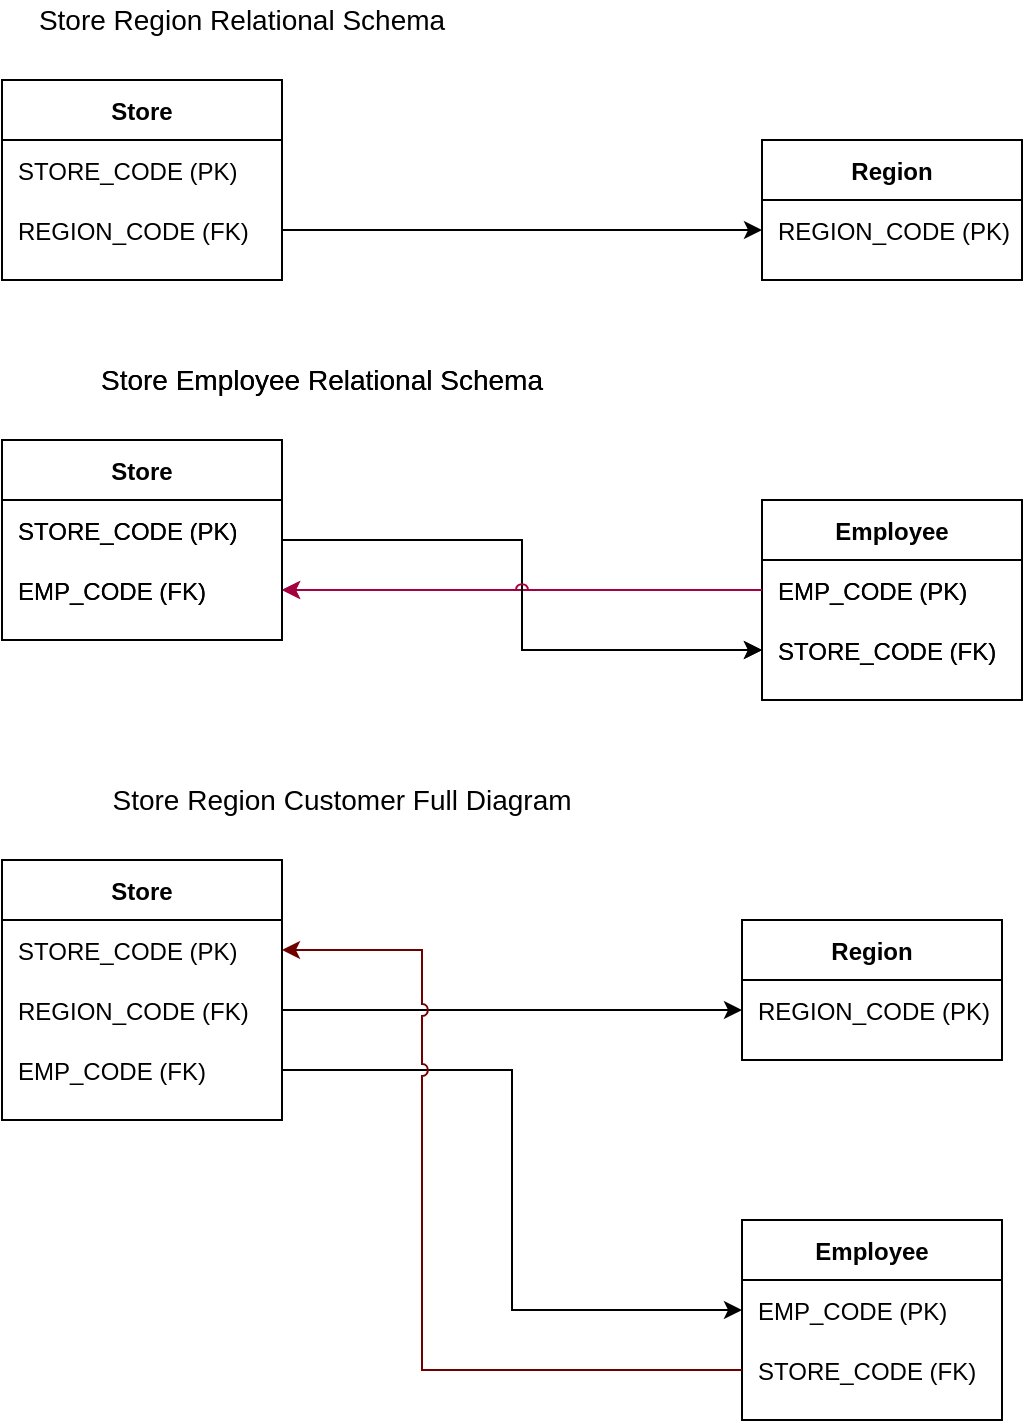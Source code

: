 <mxfile version="13.10.0" type="github">
  <diagram id="R2lEEEUBdFMjLlhIrx00" name="Page-1">
    <mxGraphModel dx="1185" dy="636" grid="1" gridSize="10" guides="1" tooltips="1" connect="1" arrows="1" fold="1" page="1" pageScale="1" pageWidth="850" pageHeight="1100" math="0" shadow="0" extFonts="Permanent Marker^https://fonts.googleapis.com/css?family=Permanent+Marker">
      <root>
        <mxCell id="0" />
        <mxCell id="1" parent="0" />
        <mxCell id="C-vyLk0tnHw3VtMMgP7b-23" value="Store" style="shape=table;startSize=30;container=1;collapsible=1;childLayout=tableLayout;fixedRows=1;rowLines=0;fontStyle=1;align=center;resizeLast=1;" parent="1" vertex="1">
          <mxGeometry x="10" y="60" width="140" height="100" as="geometry" />
        </mxCell>
        <mxCell id="C-vyLk0tnHw3VtMMgP7b-27" value="" style="shape=partialRectangle;collapsible=0;dropTarget=0;pointerEvents=0;fillColor=none;points=[[0,0.5],[1,0.5]];portConstraint=eastwest;top=0;left=0;right=0;bottom=0;" parent="C-vyLk0tnHw3VtMMgP7b-23" vertex="1">
          <mxGeometry y="30" width="140" height="30" as="geometry" />
        </mxCell>
        <mxCell id="C-vyLk0tnHw3VtMMgP7b-29" value="STORE_CODE (PK)" style="shape=partialRectangle;overflow=hidden;connectable=0;fillColor=none;top=0;left=0;bottom=0;right=0;align=left;spacingLeft=6;" parent="C-vyLk0tnHw3VtMMgP7b-27" vertex="1">
          <mxGeometry width="140" height="30" as="geometry" />
        </mxCell>
        <mxCell id="g9_w8w9tPlThV2ScWlcl-8" style="shape=partialRectangle;collapsible=0;dropTarget=0;pointerEvents=0;fillColor=none;points=[[0,0.5],[1,0.5]];portConstraint=eastwest;top=0;left=0;right=0;bottom=0;" vertex="1" parent="C-vyLk0tnHw3VtMMgP7b-23">
          <mxGeometry y="60" width="140" height="30" as="geometry" />
        </mxCell>
        <mxCell id="g9_w8w9tPlThV2ScWlcl-9" value="REGION_CODE (FK)" style="shape=partialRectangle;overflow=hidden;connectable=0;fillColor=none;top=0;left=0;bottom=0;right=0;align=left;spacingLeft=6;" vertex="1" parent="g9_w8w9tPlThV2ScWlcl-8">
          <mxGeometry width="140" height="30" as="geometry" />
        </mxCell>
        <mxCell id="g9_w8w9tPlThV2ScWlcl-1" value="Region" style="shape=table;startSize=30;container=1;collapsible=1;childLayout=tableLayout;fixedRows=1;rowLines=0;fontStyle=1;align=center;resizeLast=1;" vertex="1" parent="1">
          <mxGeometry x="390" y="90" width="130" height="70" as="geometry" />
        </mxCell>
        <mxCell id="g9_w8w9tPlThV2ScWlcl-2" value="" style="shape=partialRectangle;collapsible=0;dropTarget=0;pointerEvents=0;fillColor=none;points=[[0,0.5],[1,0.5]];portConstraint=eastwest;top=0;left=0;right=0;bottom=0;" vertex="1" parent="g9_w8w9tPlThV2ScWlcl-1">
          <mxGeometry y="30" width="130" height="30" as="geometry" />
        </mxCell>
        <mxCell id="g9_w8w9tPlThV2ScWlcl-3" value="REGION_CODE (PK)" style="shape=partialRectangle;overflow=hidden;connectable=0;fillColor=none;top=0;left=0;bottom=0;right=0;align=left;spacingLeft=6;" vertex="1" parent="g9_w8w9tPlThV2ScWlcl-2">
          <mxGeometry width="130" height="30" as="geometry" />
        </mxCell>
        <mxCell id="g9_w8w9tPlThV2ScWlcl-17" style="edgeStyle=orthogonalEdgeStyle;rounded=0;orthogonalLoop=1;jettySize=auto;html=1;entryX=0;entryY=0.5;entryDx=0;entryDy=0;" edge="1" parent="1" source="g9_w8w9tPlThV2ScWlcl-8" target="g9_w8w9tPlThV2ScWlcl-2">
          <mxGeometry relative="1" as="geometry" />
        </mxCell>
        <mxCell id="g9_w8w9tPlThV2ScWlcl-18" value="Store Region Relational Schema" style="text;html=1;strokeColor=none;fillColor=none;align=center;verticalAlign=middle;whiteSpace=wrap;rounded=0;fontSize=14;" vertex="1" parent="1">
          <mxGeometry x="20" y="20" width="220" height="20" as="geometry" />
        </mxCell>
        <mxCell id="g9_w8w9tPlThV2ScWlcl-31" style="edgeStyle=orthogonalEdgeStyle;rounded=0;orthogonalLoop=1;jettySize=auto;html=1;fontSize=14;" edge="1" parent="1" source="g9_w8w9tPlThV2ScWlcl-19" target="g9_w8w9tPlThV2ScWlcl-29">
          <mxGeometry relative="1" as="geometry">
            <mxPoint x="330" y="280.0" as="targetPoint" />
          </mxGeometry>
        </mxCell>
        <mxCell id="g9_w8w9tPlThV2ScWlcl-19" value="Store" style="shape=table;startSize=30;container=1;collapsible=1;childLayout=tableLayout;fixedRows=1;rowLines=0;fontStyle=1;align=center;resizeLast=1;" vertex="1" parent="1">
          <mxGeometry x="10" y="240" width="140" height="100" as="geometry" />
        </mxCell>
        <mxCell id="g9_w8w9tPlThV2ScWlcl-20" value="" style="shape=partialRectangle;collapsible=0;dropTarget=0;pointerEvents=0;fillColor=none;points=[[0,0.5],[1,0.5]];portConstraint=eastwest;top=0;left=0;right=0;bottom=0;" vertex="1" parent="g9_w8w9tPlThV2ScWlcl-19">
          <mxGeometry y="30" width="140" height="30" as="geometry" />
        </mxCell>
        <mxCell id="g9_w8w9tPlThV2ScWlcl-21" value="STORE_CODE (PK)" style="shape=partialRectangle;overflow=hidden;connectable=0;fillColor=none;top=0;left=0;bottom=0;right=0;align=left;spacingLeft=6;" vertex="1" parent="g9_w8w9tPlThV2ScWlcl-20">
          <mxGeometry width="140" height="30" as="geometry" />
        </mxCell>
        <mxCell id="g9_w8w9tPlThV2ScWlcl-22" style="shape=partialRectangle;collapsible=0;dropTarget=0;pointerEvents=0;fillColor=none;points=[[0,0.5],[1,0.5]];portConstraint=eastwest;top=0;left=0;right=0;bottom=0;" vertex="1" parent="g9_w8w9tPlThV2ScWlcl-19">
          <mxGeometry y="60" width="140" height="30" as="geometry" />
        </mxCell>
        <mxCell id="g9_w8w9tPlThV2ScWlcl-23" value="EMP_CODE (FK)" style="shape=partialRectangle;overflow=hidden;connectable=0;fillColor=none;top=0;left=0;bottom=0;right=0;align=left;spacingLeft=6;" vertex="1" parent="g9_w8w9tPlThV2ScWlcl-22">
          <mxGeometry width="140" height="30" as="geometry" />
        </mxCell>
        <mxCell id="g9_w8w9tPlThV2ScWlcl-24" value="Employee" style="shape=table;startSize=30;container=1;collapsible=1;childLayout=tableLayout;fixedRows=1;rowLines=0;fontStyle=1;align=center;resizeLast=1;" vertex="1" parent="1">
          <mxGeometry x="390" y="270" width="130" height="100" as="geometry" />
        </mxCell>
        <mxCell id="g9_w8w9tPlThV2ScWlcl-25" value="" style="shape=partialRectangle;collapsible=0;dropTarget=0;pointerEvents=0;fillColor=none;points=[[0,0.5],[1,0.5]];portConstraint=eastwest;top=0;left=0;right=0;bottom=0;" vertex="1" parent="g9_w8w9tPlThV2ScWlcl-24">
          <mxGeometry y="30" width="130" height="30" as="geometry" />
        </mxCell>
        <mxCell id="g9_w8w9tPlThV2ScWlcl-26" value="EMP_CODE (PK)" style="shape=partialRectangle;overflow=hidden;connectable=0;fillColor=none;top=0;left=0;bottom=0;right=0;align=left;spacingLeft=6;" vertex="1" parent="g9_w8w9tPlThV2ScWlcl-25">
          <mxGeometry width="130" height="30" as="geometry" />
        </mxCell>
        <mxCell id="g9_w8w9tPlThV2ScWlcl-29" style="shape=partialRectangle;collapsible=0;dropTarget=0;pointerEvents=0;fillColor=none;points=[[0,0.5],[1,0.5]];portConstraint=eastwest;top=0;left=0;right=0;bottom=0;" vertex="1" parent="g9_w8w9tPlThV2ScWlcl-24">
          <mxGeometry y="60" width="130" height="30" as="geometry" />
        </mxCell>
        <mxCell id="g9_w8w9tPlThV2ScWlcl-30" value="STORE_CODE (FK)" style="shape=partialRectangle;overflow=hidden;connectable=0;fillColor=none;top=0;left=0;bottom=0;right=0;align=left;spacingLeft=6;" vertex="1" parent="g9_w8w9tPlThV2ScWlcl-29">
          <mxGeometry width="130" height="30" as="geometry" />
        </mxCell>
        <mxCell id="g9_w8w9tPlThV2ScWlcl-28" value="Store Employee Relational Schema" style="text;html=1;strokeColor=none;fillColor=none;align=center;verticalAlign=middle;whiteSpace=wrap;rounded=0;fontSize=14;" vertex="1" parent="1">
          <mxGeometry x="20" y="200" width="300" height="20" as="geometry" />
        </mxCell>
        <mxCell id="g9_w8w9tPlThV2ScWlcl-32" style="edgeStyle=orthogonalEdgeStyle;rounded=0;orthogonalLoop=1;jettySize=auto;html=1;entryX=1;entryY=0.5;entryDx=0;entryDy=0;fontSize=14;fillColor=#d80073;strokeColor=#A50040;" edge="1" parent="1" source="g9_w8w9tPlThV2ScWlcl-25" target="g9_w8w9tPlThV2ScWlcl-22">
          <mxGeometry relative="1" as="geometry" />
        </mxCell>
        <mxCell id="g9_w8w9tPlThV2ScWlcl-33" style="edgeStyle=orthogonalEdgeStyle;rounded=0;orthogonalLoop=1;jettySize=auto;html=1;fontSize=14;" edge="1" parent="1" source="g9_w8w9tPlThV2ScWlcl-34" target="g9_w8w9tPlThV2ScWlcl-42">
          <mxGeometry relative="1" as="geometry">
            <mxPoint x="330" y="280.0" as="targetPoint" />
          </mxGeometry>
        </mxCell>
        <mxCell id="g9_w8w9tPlThV2ScWlcl-34" value="Store" style="shape=table;startSize=30;container=1;collapsible=1;childLayout=tableLayout;fixedRows=1;rowLines=0;fontStyle=1;align=center;resizeLast=1;" vertex="1" parent="1">
          <mxGeometry x="10" y="240" width="140" height="100" as="geometry" />
        </mxCell>
        <mxCell id="g9_w8w9tPlThV2ScWlcl-35" value="" style="shape=partialRectangle;collapsible=0;dropTarget=0;pointerEvents=0;fillColor=none;points=[[0,0.5],[1,0.5]];portConstraint=eastwest;top=0;left=0;right=0;bottom=0;" vertex="1" parent="g9_w8w9tPlThV2ScWlcl-34">
          <mxGeometry y="30" width="140" height="30" as="geometry" />
        </mxCell>
        <mxCell id="g9_w8w9tPlThV2ScWlcl-36" value="STORE_CODE (PK)" style="shape=partialRectangle;overflow=hidden;connectable=0;fillColor=none;top=0;left=0;bottom=0;right=0;align=left;spacingLeft=6;" vertex="1" parent="g9_w8w9tPlThV2ScWlcl-35">
          <mxGeometry width="140" height="30" as="geometry" />
        </mxCell>
        <mxCell id="g9_w8w9tPlThV2ScWlcl-37" style="shape=partialRectangle;collapsible=0;dropTarget=0;pointerEvents=0;fillColor=none;points=[[0,0.5],[1,0.5]];portConstraint=eastwest;top=0;left=0;right=0;bottom=0;" vertex="1" parent="g9_w8w9tPlThV2ScWlcl-34">
          <mxGeometry y="60" width="140" height="30" as="geometry" />
        </mxCell>
        <mxCell id="g9_w8w9tPlThV2ScWlcl-38" value="EMP_CODE (FK)" style="shape=partialRectangle;overflow=hidden;connectable=0;fillColor=none;top=0;left=0;bottom=0;right=0;align=left;spacingLeft=6;" vertex="1" parent="g9_w8w9tPlThV2ScWlcl-37">
          <mxGeometry width="140" height="30" as="geometry" />
        </mxCell>
        <mxCell id="g9_w8w9tPlThV2ScWlcl-39" value="Employee" style="shape=table;startSize=30;container=1;collapsible=1;childLayout=tableLayout;fixedRows=1;rowLines=0;fontStyle=1;align=center;resizeLast=1;" vertex="1" parent="1">
          <mxGeometry x="390" y="270" width="130" height="100" as="geometry" />
        </mxCell>
        <mxCell id="g9_w8w9tPlThV2ScWlcl-40" value="" style="shape=partialRectangle;collapsible=0;dropTarget=0;pointerEvents=0;fillColor=none;points=[[0,0.5],[1,0.5]];portConstraint=eastwest;top=0;left=0;right=0;bottom=0;" vertex="1" parent="g9_w8w9tPlThV2ScWlcl-39">
          <mxGeometry y="30" width="130" height="30" as="geometry" />
        </mxCell>
        <mxCell id="g9_w8w9tPlThV2ScWlcl-41" value="EMP_CODE (PK)" style="shape=partialRectangle;overflow=hidden;connectable=0;fillColor=none;top=0;left=0;bottom=0;right=0;align=left;spacingLeft=6;" vertex="1" parent="g9_w8w9tPlThV2ScWlcl-40">
          <mxGeometry width="130" height="30" as="geometry" />
        </mxCell>
        <mxCell id="g9_w8w9tPlThV2ScWlcl-42" style="shape=partialRectangle;collapsible=0;dropTarget=0;pointerEvents=0;fillColor=none;points=[[0,0.5],[1,0.5]];portConstraint=eastwest;top=0;left=0;right=0;bottom=0;" vertex="1" parent="g9_w8w9tPlThV2ScWlcl-39">
          <mxGeometry y="60" width="130" height="30" as="geometry" />
        </mxCell>
        <mxCell id="g9_w8w9tPlThV2ScWlcl-43" value="STORE_CODE (FK)" style="shape=partialRectangle;overflow=hidden;connectable=0;fillColor=none;top=0;left=0;bottom=0;right=0;align=left;spacingLeft=6;" vertex="1" parent="g9_w8w9tPlThV2ScWlcl-42">
          <mxGeometry width="130" height="30" as="geometry" />
        </mxCell>
        <mxCell id="g9_w8w9tPlThV2ScWlcl-44" value="Store Employee Relational Schema" style="text;html=1;strokeColor=none;fillColor=none;align=center;verticalAlign=middle;whiteSpace=wrap;rounded=0;fontSize=14;" vertex="1" parent="1">
          <mxGeometry x="20" y="200" width="300" height="20" as="geometry" />
        </mxCell>
        <mxCell id="g9_w8w9tPlThV2ScWlcl-45" style="edgeStyle=orthogonalEdgeStyle;rounded=0;orthogonalLoop=1;jettySize=auto;html=1;entryX=1;entryY=0.5;entryDx=0;entryDy=0;fontSize=14;fillColor=#d80073;strokeColor=#A50040;jumpStyle=arc;" edge="1" parent="1" source="g9_w8w9tPlThV2ScWlcl-40" target="g9_w8w9tPlThV2ScWlcl-37">
          <mxGeometry relative="1" as="geometry" />
        </mxCell>
        <mxCell id="g9_w8w9tPlThV2ScWlcl-46" value="Store" style="shape=table;startSize=30;container=1;collapsible=1;childLayout=tableLayout;fixedRows=1;rowLines=0;fontStyle=1;align=center;resizeLast=1;" vertex="1" parent="1">
          <mxGeometry x="10" y="450" width="140" height="130" as="geometry" />
        </mxCell>
        <mxCell id="g9_w8w9tPlThV2ScWlcl-47" value="" style="shape=partialRectangle;collapsible=0;dropTarget=0;pointerEvents=0;fillColor=none;points=[[0,0.5],[1,0.5]];portConstraint=eastwest;top=0;left=0;right=0;bottom=0;" vertex="1" parent="g9_w8w9tPlThV2ScWlcl-46">
          <mxGeometry y="30" width="140" height="30" as="geometry" />
        </mxCell>
        <mxCell id="g9_w8w9tPlThV2ScWlcl-48" value="STORE_CODE (PK)" style="shape=partialRectangle;overflow=hidden;connectable=0;fillColor=none;top=0;left=0;bottom=0;right=0;align=left;spacingLeft=6;" vertex="1" parent="g9_w8w9tPlThV2ScWlcl-47">
          <mxGeometry width="140" height="30" as="geometry" />
        </mxCell>
        <mxCell id="g9_w8w9tPlThV2ScWlcl-49" style="shape=partialRectangle;collapsible=0;dropTarget=0;pointerEvents=0;fillColor=none;points=[[0,0.5],[1,0.5]];portConstraint=eastwest;top=0;left=0;right=0;bottom=0;" vertex="1" parent="g9_w8w9tPlThV2ScWlcl-46">
          <mxGeometry y="60" width="140" height="30" as="geometry" />
        </mxCell>
        <mxCell id="g9_w8w9tPlThV2ScWlcl-50" value="REGION_CODE (FK)" style="shape=partialRectangle;overflow=hidden;connectable=0;fillColor=none;top=0;left=0;bottom=0;right=0;align=left;spacingLeft=6;" vertex="1" parent="g9_w8w9tPlThV2ScWlcl-49">
          <mxGeometry width="140" height="30" as="geometry" />
        </mxCell>
        <mxCell id="g9_w8w9tPlThV2ScWlcl-66" style="shape=partialRectangle;collapsible=0;dropTarget=0;pointerEvents=0;fillColor=none;points=[[0,0.5],[1,0.5]];portConstraint=eastwest;top=0;left=0;right=0;bottom=0;" vertex="1" parent="g9_w8w9tPlThV2ScWlcl-46">
          <mxGeometry y="90" width="140" height="30" as="geometry" />
        </mxCell>
        <mxCell id="g9_w8w9tPlThV2ScWlcl-67" value="EMP_CODE (FK)" style="shape=partialRectangle;overflow=hidden;connectable=0;fillColor=none;top=0;left=0;bottom=0;right=0;align=left;spacingLeft=6;" vertex="1" parent="g9_w8w9tPlThV2ScWlcl-66">
          <mxGeometry width="140" height="30" as="geometry" />
        </mxCell>
        <mxCell id="g9_w8w9tPlThV2ScWlcl-51" value="Region" style="shape=table;startSize=30;container=1;collapsible=1;childLayout=tableLayout;fixedRows=1;rowLines=0;fontStyle=1;align=center;resizeLast=1;" vertex="1" parent="1">
          <mxGeometry x="380" y="480" width="130" height="70" as="geometry" />
        </mxCell>
        <mxCell id="g9_w8w9tPlThV2ScWlcl-52" value="" style="shape=partialRectangle;collapsible=0;dropTarget=0;pointerEvents=0;fillColor=none;points=[[0,0.5],[1,0.5]];portConstraint=eastwest;top=0;left=0;right=0;bottom=0;" vertex="1" parent="g9_w8w9tPlThV2ScWlcl-51">
          <mxGeometry y="30" width="130" height="30" as="geometry" />
        </mxCell>
        <mxCell id="g9_w8w9tPlThV2ScWlcl-53" value="REGION_CODE (PK)" style="shape=partialRectangle;overflow=hidden;connectable=0;fillColor=none;top=0;left=0;bottom=0;right=0;align=left;spacingLeft=6;" vertex="1" parent="g9_w8w9tPlThV2ScWlcl-52">
          <mxGeometry width="130" height="30" as="geometry" />
        </mxCell>
        <mxCell id="g9_w8w9tPlThV2ScWlcl-54" style="edgeStyle=orthogonalEdgeStyle;rounded=0;orthogonalLoop=1;jettySize=auto;html=1;entryX=0;entryY=0.5;entryDx=0;entryDy=0;" edge="1" parent="1" source="g9_w8w9tPlThV2ScWlcl-49" target="g9_w8w9tPlThV2ScWlcl-52">
          <mxGeometry relative="1" as="geometry" />
        </mxCell>
        <mxCell id="g9_w8w9tPlThV2ScWlcl-55" value="Store Region Customer Full Diagram" style="text;html=1;strokeColor=none;fillColor=none;align=center;verticalAlign=middle;whiteSpace=wrap;rounded=0;fontSize=14;" vertex="1" parent="1">
          <mxGeometry x="20" y="410" width="320" height="20" as="geometry" />
        </mxCell>
        <mxCell id="g9_w8w9tPlThV2ScWlcl-61" value="Employee" style="shape=table;startSize=30;container=1;collapsible=1;childLayout=tableLayout;fixedRows=1;rowLines=0;fontStyle=1;align=center;resizeLast=1;" vertex="1" parent="1">
          <mxGeometry x="380" y="630" width="130" height="100" as="geometry" />
        </mxCell>
        <mxCell id="g9_w8w9tPlThV2ScWlcl-62" value="" style="shape=partialRectangle;collapsible=0;dropTarget=0;pointerEvents=0;fillColor=none;points=[[0,0.5],[1,0.5]];portConstraint=eastwest;top=0;left=0;right=0;bottom=0;" vertex="1" parent="g9_w8w9tPlThV2ScWlcl-61">
          <mxGeometry y="30" width="130" height="30" as="geometry" />
        </mxCell>
        <mxCell id="g9_w8w9tPlThV2ScWlcl-63" value="EMP_CODE (PK)" style="shape=partialRectangle;overflow=hidden;connectable=0;fillColor=none;top=0;left=0;bottom=0;right=0;align=left;spacingLeft=6;" vertex="1" parent="g9_w8w9tPlThV2ScWlcl-62">
          <mxGeometry width="130" height="30" as="geometry" />
        </mxCell>
        <mxCell id="g9_w8w9tPlThV2ScWlcl-64" style="shape=partialRectangle;collapsible=0;dropTarget=0;pointerEvents=0;fillColor=none;points=[[0,0.5],[1,0.5]];portConstraint=eastwest;top=0;left=0;right=0;bottom=0;" vertex="1" parent="g9_w8w9tPlThV2ScWlcl-61">
          <mxGeometry y="60" width="130" height="30" as="geometry" />
        </mxCell>
        <mxCell id="g9_w8w9tPlThV2ScWlcl-65" value="STORE_CODE (FK)" style="shape=partialRectangle;overflow=hidden;connectable=0;fillColor=none;top=0;left=0;bottom=0;right=0;align=left;spacingLeft=6;" vertex="1" parent="g9_w8w9tPlThV2ScWlcl-64">
          <mxGeometry width="130" height="30" as="geometry" />
        </mxCell>
        <mxCell id="g9_w8w9tPlThV2ScWlcl-68" style="edgeStyle=orthogonalEdgeStyle;rounded=0;orthogonalLoop=1;jettySize=auto;html=1;fontSize=14;" edge="1" parent="1" source="g9_w8w9tPlThV2ScWlcl-66" target="g9_w8w9tPlThV2ScWlcl-62">
          <mxGeometry relative="1" as="geometry" />
        </mxCell>
        <mxCell id="g9_w8w9tPlThV2ScWlcl-72" style="edgeStyle=orthogonalEdgeStyle;rounded=0;jumpStyle=arc;orthogonalLoop=1;jettySize=auto;html=1;fontSize=14;fillColor=#a20025;strokeColor=#6F0000;" edge="1" parent="1" source="g9_w8w9tPlThV2ScWlcl-64" target="g9_w8w9tPlThV2ScWlcl-47">
          <mxGeometry relative="1" as="geometry">
            <Array as="points">
              <mxPoint x="220" y="705" />
              <mxPoint x="220" y="495" />
            </Array>
          </mxGeometry>
        </mxCell>
      </root>
    </mxGraphModel>
  </diagram>
</mxfile>
